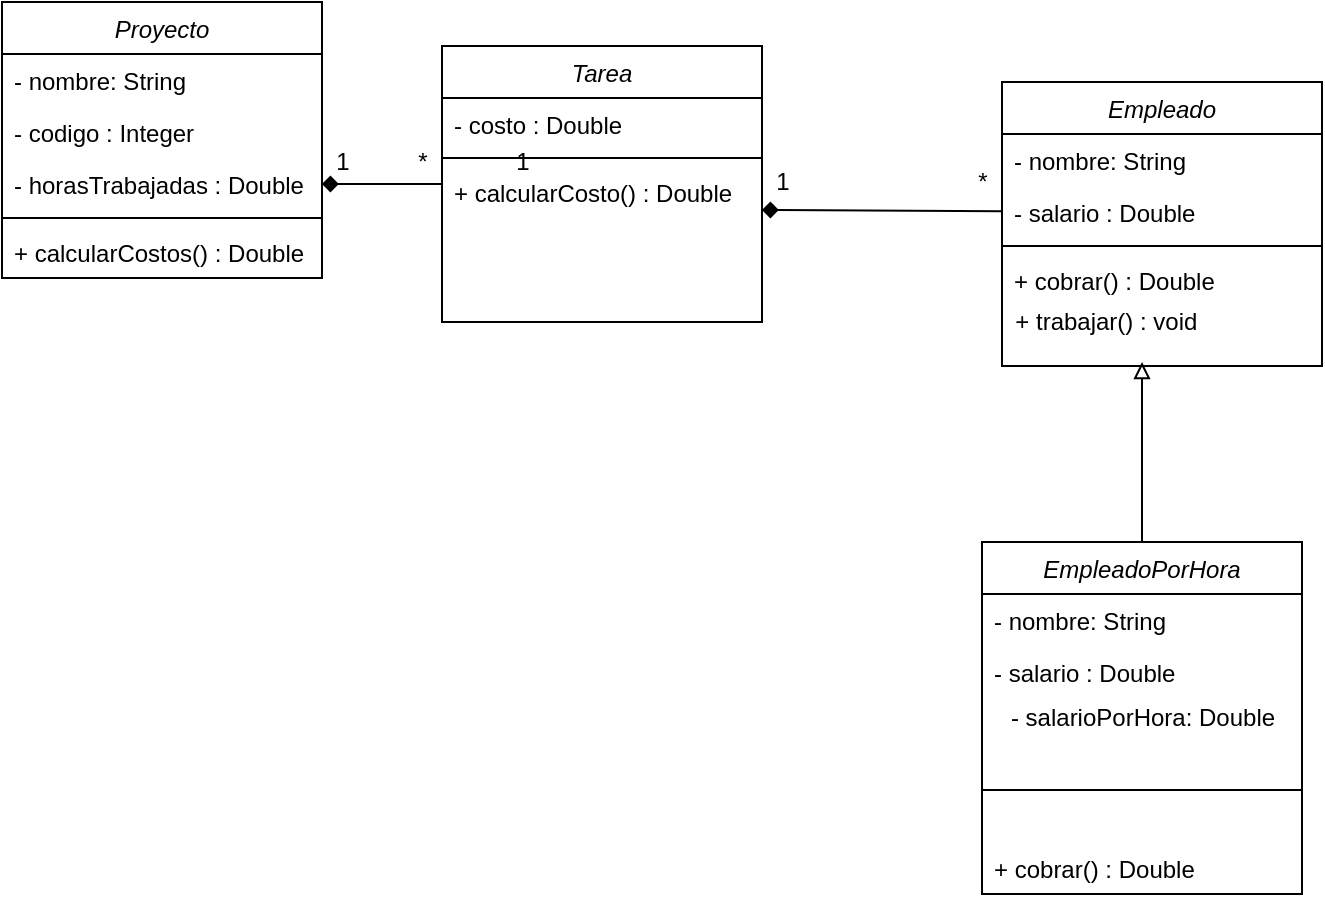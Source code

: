 <mxfile version="14.8.0" type="device"><diagram id="C5RBs43oDa-KdzZeNtuy" name="Page-1"><mxGraphModel dx="946" dy="535" grid="1" gridSize="10" guides="1" tooltips="1" connect="1" arrows="1" fold="1" page="1" pageScale="1" pageWidth="827" pageHeight="1169" math="0" shadow="0"><root><mxCell id="WIyWlLk6GJQsqaUBKTNV-0"/><mxCell id="WIyWlLk6GJQsqaUBKTNV-1" parent="WIyWlLk6GJQsqaUBKTNV-0"/><mxCell id="zkfFHV4jXpPFQw0GAbJ--0" value="Proyecto" style="swimlane;fontStyle=2;align=center;verticalAlign=top;childLayout=stackLayout;horizontal=1;startSize=26;horizontalStack=0;resizeParent=1;resizeLast=0;collapsible=1;marginBottom=0;rounded=0;shadow=0;strokeWidth=1;" parent="WIyWlLk6GJQsqaUBKTNV-1" vertex="1"><mxGeometry x="50" y="90" width="160" height="138" as="geometry"><mxRectangle x="230" y="140" width="160" height="26" as="alternateBounds"/></mxGeometry></mxCell><mxCell id="zkfFHV4jXpPFQw0GAbJ--1" value="- nombre: String" style="text;align=left;verticalAlign=top;spacingLeft=4;spacingRight=4;overflow=hidden;rotatable=0;points=[[0,0.5],[1,0.5]];portConstraint=eastwest;" parent="zkfFHV4jXpPFQw0GAbJ--0" vertex="1"><mxGeometry y="26" width="160" height="26" as="geometry"/></mxCell><mxCell id="zkfFHV4jXpPFQw0GAbJ--2" value="- codigo : Integer" style="text;align=left;verticalAlign=top;spacingLeft=4;spacingRight=4;overflow=hidden;rotatable=0;points=[[0,0.5],[1,0.5]];portConstraint=eastwest;rounded=0;shadow=0;html=0;" parent="zkfFHV4jXpPFQw0GAbJ--0" vertex="1"><mxGeometry y="52" width="160" height="26" as="geometry"/></mxCell><mxCell id="zkfFHV4jXpPFQw0GAbJ--3" value="- horasTrabajadas : Double" style="text;align=left;verticalAlign=top;spacingLeft=4;spacingRight=4;overflow=hidden;rotatable=0;points=[[0,0.5],[1,0.5]];portConstraint=eastwest;rounded=0;shadow=0;html=0;" parent="zkfFHV4jXpPFQw0GAbJ--0" vertex="1"><mxGeometry y="78" width="160" height="26" as="geometry"/></mxCell><mxCell id="zkfFHV4jXpPFQw0GAbJ--4" value="" style="line;html=1;strokeWidth=1;align=left;verticalAlign=middle;spacingTop=-1;spacingLeft=3;spacingRight=3;rotatable=0;labelPosition=right;points=[];portConstraint=eastwest;" parent="zkfFHV4jXpPFQw0GAbJ--0" vertex="1"><mxGeometry y="104" width="160" height="8" as="geometry"/></mxCell><mxCell id="zkfFHV4jXpPFQw0GAbJ--5" value="+ calcularCostos() : Double" style="text;align=left;verticalAlign=top;spacingLeft=4;spacingRight=4;overflow=hidden;rotatable=0;points=[[0,0.5],[1,0.5]];portConstraint=eastwest;" parent="zkfFHV4jXpPFQw0GAbJ--0" vertex="1"><mxGeometry y="112" width="160" height="26" as="geometry"/></mxCell><mxCell id="JY6eaXjcrU4oJGzDEvYO-2" value="Empleado" style="swimlane;fontStyle=2;align=center;verticalAlign=top;childLayout=stackLayout;horizontal=1;startSize=26;horizontalStack=0;resizeParent=1;resizeLast=0;collapsible=1;marginBottom=0;rounded=0;shadow=0;strokeWidth=1;" vertex="1" parent="WIyWlLk6GJQsqaUBKTNV-1"><mxGeometry x="550" y="130" width="160" height="142" as="geometry"><mxRectangle x="230" y="140" width="160" height="26" as="alternateBounds"/></mxGeometry></mxCell><mxCell id="JY6eaXjcrU4oJGzDEvYO-3" value="- nombre: String" style="text;align=left;verticalAlign=top;spacingLeft=4;spacingRight=4;overflow=hidden;rotatable=0;points=[[0,0.5],[1,0.5]];portConstraint=eastwest;" vertex="1" parent="JY6eaXjcrU4oJGzDEvYO-2"><mxGeometry y="26" width="160" height="26" as="geometry"/></mxCell><mxCell id="JY6eaXjcrU4oJGzDEvYO-4" value="- salario : Double" style="text;align=left;verticalAlign=top;spacingLeft=4;spacingRight=4;overflow=hidden;rotatable=0;points=[[0,0.5],[1,0.5]];portConstraint=eastwest;rounded=0;shadow=0;html=0;" vertex="1" parent="JY6eaXjcrU4oJGzDEvYO-2"><mxGeometry y="52" width="160" height="26" as="geometry"/></mxCell><mxCell id="JY6eaXjcrU4oJGzDEvYO-6" value="" style="line;html=1;strokeWidth=1;align=left;verticalAlign=middle;spacingTop=-1;spacingLeft=3;spacingRight=3;rotatable=0;labelPosition=right;points=[];portConstraint=eastwest;" vertex="1" parent="JY6eaXjcrU4oJGzDEvYO-2"><mxGeometry y="78" width="160" height="8" as="geometry"/></mxCell><mxCell id="JY6eaXjcrU4oJGzDEvYO-7" value="+ cobrar() : Double" style="text;align=left;verticalAlign=top;spacingLeft=4;spacingRight=4;overflow=hidden;rotatable=0;points=[[0,0.5],[1,0.5]];portConstraint=eastwest;" vertex="1" parent="JY6eaXjcrU4oJGzDEvYO-2"><mxGeometry y="86" width="160" height="26" as="geometry"/></mxCell><mxCell id="JY6eaXjcrU4oJGzDEvYO-39" style="edgeStyle=none;rounded=0;orthogonalLoop=1;jettySize=auto;html=1;startArrow=none;startFill=0;sourcePerimeterSpacing=0;targetPerimeterSpacing=0;strokeWidth=1;endArrow=block;endFill=0;" edge="1" parent="WIyWlLk6GJQsqaUBKTNV-1" source="JY6eaXjcrU4oJGzDEvYO-8"><mxGeometry relative="1" as="geometry"><mxPoint x="620" y="270" as="targetPoint"/></mxGeometry></mxCell><mxCell id="JY6eaXjcrU4oJGzDEvYO-8" value="EmpleadoPorHora" style="swimlane;fontStyle=2;align=center;verticalAlign=top;childLayout=stackLayout;horizontal=1;startSize=26;horizontalStack=0;resizeParent=1;resizeLast=0;collapsible=1;marginBottom=0;rounded=0;shadow=0;strokeWidth=1;" vertex="1" parent="WIyWlLk6GJQsqaUBKTNV-1"><mxGeometry x="540" y="360" width="160" height="176" as="geometry"><mxRectangle x="230" y="140" width="160" height="26" as="alternateBounds"/></mxGeometry></mxCell><mxCell id="JY6eaXjcrU4oJGzDEvYO-9" value="- nombre: String" style="text;align=left;verticalAlign=top;spacingLeft=4;spacingRight=4;overflow=hidden;rotatable=0;points=[[0,0.5],[1,0.5]];portConstraint=eastwest;" vertex="1" parent="JY6eaXjcrU4oJGzDEvYO-8"><mxGeometry y="26" width="160" height="26" as="geometry"/></mxCell><mxCell id="JY6eaXjcrU4oJGzDEvYO-10" value="- salario : Double" style="text;align=left;verticalAlign=top;spacingLeft=4;spacingRight=4;overflow=hidden;rotatable=0;points=[[0,0.5],[1,0.5]];portConstraint=eastwest;rounded=0;shadow=0;html=0;" vertex="1" parent="JY6eaXjcrU4oJGzDEvYO-8"><mxGeometry y="52" width="160" height="26" as="geometry"/></mxCell><mxCell id="JY6eaXjcrU4oJGzDEvYO-13" value="- salarioPorHora: Double" style="text;html=1;align=center;verticalAlign=middle;resizable=0;points=[];autosize=1;strokeColor=none;" vertex="1" parent="JY6eaXjcrU4oJGzDEvYO-8"><mxGeometry y="78" width="160" height="20" as="geometry"/></mxCell><mxCell id="JY6eaXjcrU4oJGzDEvYO-11" value="" style="line;html=1;strokeWidth=1;align=left;verticalAlign=middle;spacingTop=-1;spacingLeft=3;spacingRight=3;rotatable=0;labelPosition=right;points=[];portConstraint=eastwest;" vertex="1" parent="JY6eaXjcrU4oJGzDEvYO-8"><mxGeometry y="98" width="160" height="52" as="geometry"/></mxCell><mxCell id="JY6eaXjcrU4oJGzDEvYO-12" value="+ cobrar() : Double" style="text;align=left;verticalAlign=top;spacingLeft=4;spacingRight=4;overflow=hidden;rotatable=0;points=[[0,0.5],[1,0.5]];portConstraint=eastwest;" vertex="1" parent="JY6eaXjcrU4oJGzDEvYO-8"><mxGeometry y="150" width="160" height="26" as="geometry"/></mxCell><mxCell id="JY6eaXjcrU4oJGzDEvYO-20" value="1" style="text;html=1;align=center;verticalAlign=middle;resizable=0;points=[];autosize=1;strokeColor=none;" vertex="1" parent="WIyWlLk6GJQsqaUBKTNV-1"><mxGeometry x="300" y="160" width="20" height="20" as="geometry"/></mxCell><mxCell id="JY6eaXjcrU4oJGzDEvYO-47" style="edgeStyle=none;rounded=0;orthogonalLoop=1;jettySize=auto;html=1;startArrow=none;startFill=0;endArrow=diamond;endFill=1;sourcePerimeterSpacing=0;targetPerimeterSpacing=0;strokeColor=#000000;strokeWidth=1;entryX=1;entryY=0.5;entryDx=0;entryDy=0;" edge="1" parent="WIyWlLk6GJQsqaUBKTNV-1" source="JY6eaXjcrU4oJGzDEvYO-41" target="zkfFHV4jXpPFQw0GAbJ--3"><mxGeometry relative="1" as="geometry"><mxPoint x="200" y="250" as="targetPoint"/></mxGeometry></mxCell><mxCell id="JY6eaXjcrU4oJGzDEvYO-41" value="Tarea" style="swimlane;fontStyle=2;align=center;verticalAlign=top;childLayout=stackLayout;horizontal=1;startSize=26;horizontalStack=0;resizeParent=1;resizeLast=0;collapsible=1;marginBottom=0;rounded=0;shadow=0;strokeWidth=1;" vertex="1" parent="WIyWlLk6GJQsqaUBKTNV-1"><mxGeometry x="270" y="112" width="160" height="138" as="geometry"><mxRectangle x="230" y="140" width="160" height="26" as="alternateBounds"/></mxGeometry></mxCell><mxCell id="JY6eaXjcrU4oJGzDEvYO-42" value="- costo : Double" style="text;align=left;verticalAlign=top;spacingLeft=4;spacingRight=4;overflow=hidden;rotatable=0;points=[[0,0.5],[1,0.5]];portConstraint=eastwest;" vertex="1" parent="JY6eaXjcrU4oJGzDEvYO-41"><mxGeometry y="26" width="160" height="26" as="geometry"/></mxCell><mxCell id="JY6eaXjcrU4oJGzDEvYO-44" value="" style="line;html=1;strokeWidth=1;align=left;verticalAlign=middle;spacingTop=-1;spacingLeft=3;spacingRight=3;rotatable=0;labelPosition=right;points=[];portConstraint=eastwest;" vertex="1" parent="JY6eaXjcrU4oJGzDEvYO-41"><mxGeometry y="52" width="160" height="8" as="geometry"/></mxCell><mxCell id="JY6eaXjcrU4oJGzDEvYO-45" value="+ calcularCosto() : Double" style="text;align=left;verticalAlign=top;spacingLeft=4;spacingRight=4;overflow=hidden;rotatable=0;points=[[0,0.5],[1,0.5]];portConstraint=eastwest;" vertex="1" parent="JY6eaXjcrU4oJGzDEvYO-41"><mxGeometry y="60" width="160" height="26" as="geometry"/></mxCell><mxCell id="JY6eaXjcrU4oJGzDEvYO-50" value="1" style="text;html=1;align=center;verticalAlign=middle;resizable=0;points=[];autosize=1;strokeColor=none;" vertex="1" parent="WIyWlLk6GJQsqaUBKTNV-1"><mxGeometry x="210" y="160" width="20" height="20" as="geometry"/></mxCell><mxCell id="JY6eaXjcrU4oJGzDEvYO-51" value="*" style="text;html=1;align=center;verticalAlign=middle;resizable=0;points=[];autosize=1;strokeColor=none;" vertex="1" parent="WIyWlLk6GJQsqaUBKTNV-1"><mxGeometry x="250" y="160" width="20" height="20" as="geometry"/></mxCell><mxCell id="JY6eaXjcrU4oJGzDEvYO-54" value="&lt;span style=&quot;white-space: pre&quot;&gt;&#9;&lt;span style=&quot;white-space: pre&quot;&gt;&#9;&lt;/span&gt; &lt;/span&gt;&amp;nbsp; + trabajar() : void" style="text;html=1;align=center;verticalAlign=middle;resizable=0;points=[];autosize=1;strokeColor=none;" vertex="1" parent="WIyWlLk6GJQsqaUBKTNV-1"><mxGeometry x="485" y="240" width="170" height="20" as="geometry"/></mxCell><mxCell id="JY6eaXjcrU4oJGzDEvYO-55" style="edgeStyle=none;rounded=0;orthogonalLoop=1;jettySize=auto;html=1;entryX=1;entryY=0.846;entryDx=0;entryDy=0;entryPerimeter=0;startArrow=none;startFill=0;endArrow=diamond;endFill=1;sourcePerimeterSpacing=0;targetPerimeterSpacing=0;strokeColor=#000000;strokeWidth=1;" edge="1" parent="WIyWlLk6GJQsqaUBKTNV-1" source="JY6eaXjcrU4oJGzDEvYO-4" target="JY6eaXjcrU4oJGzDEvYO-45"><mxGeometry relative="1" as="geometry"/></mxCell><mxCell id="JY6eaXjcrU4oJGzDEvYO-56" value="1" style="text;html=1;align=center;verticalAlign=middle;resizable=0;points=[];autosize=1;strokeColor=none;" vertex="1" parent="WIyWlLk6GJQsqaUBKTNV-1"><mxGeometry x="430" y="170" width="20" height="20" as="geometry"/></mxCell><mxCell id="JY6eaXjcrU4oJGzDEvYO-57" value="*" style="text;html=1;align=center;verticalAlign=middle;resizable=0;points=[];autosize=1;strokeColor=none;" vertex="1" parent="WIyWlLk6GJQsqaUBKTNV-1"><mxGeometry x="530" y="170" width="20" height="20" as="geometry"/></mxCell></root></mxGraphModel></diagram></mxfile>